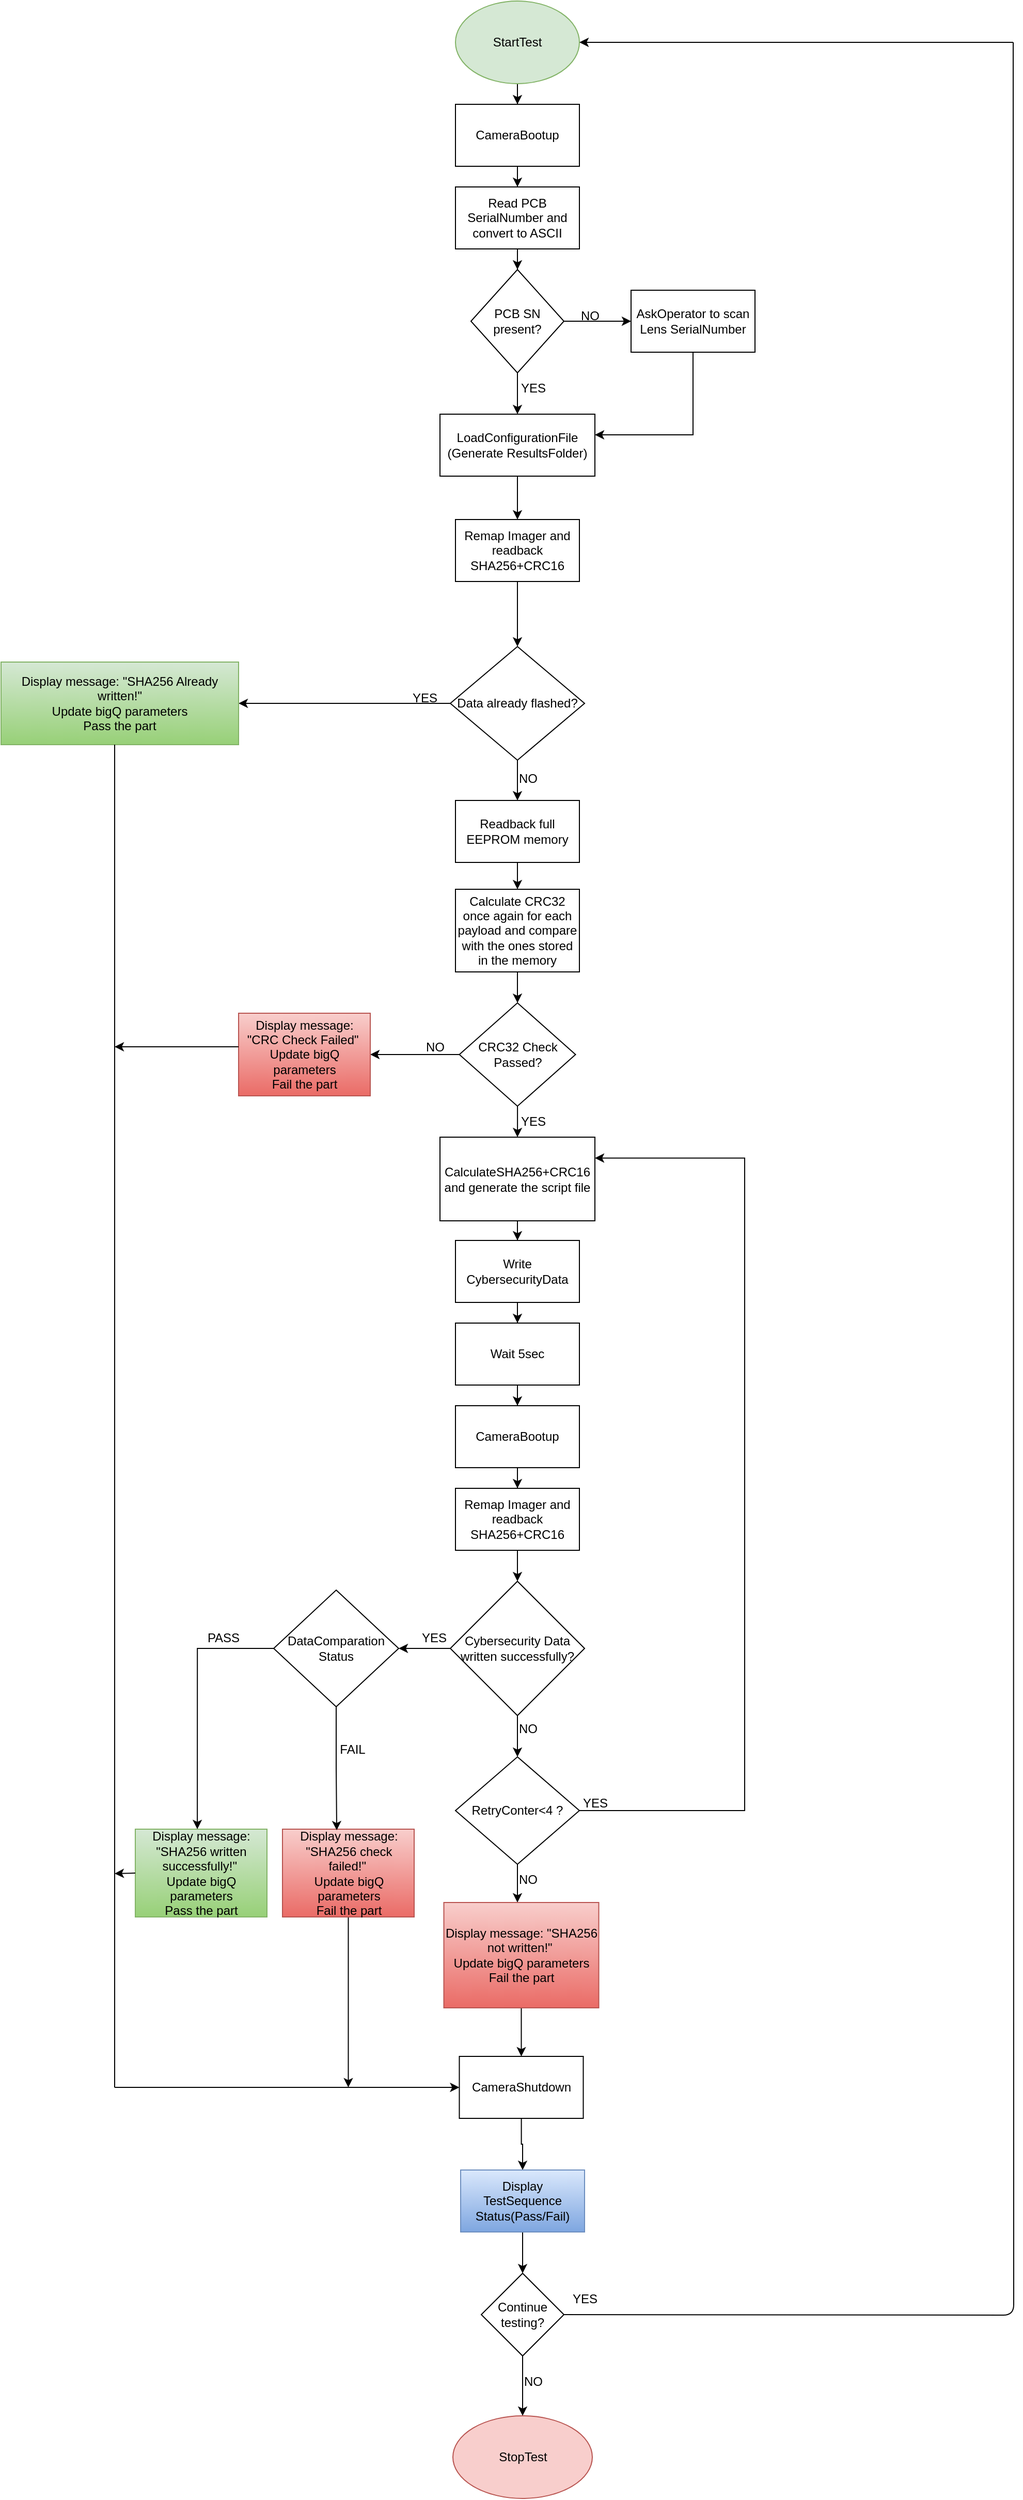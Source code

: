 <mxfile version="23.1.7" type="github">
  <diagram id="C5RBs43oDa-KdzZeNtuy" name="Page-1">
    <mxGraphModel dx="2261" dy="866" grid="1" gridSize="10" guides="1" tooltips="1" connect="1" arrows="1" fold="1" page="1" pageScale="1" pageWidth="827" pageHeight="1169" math="0" shadow="0">
      <root>
        <mxCell id="WIyWlLk6GJQsqaUBKTNV-0" />
        <mxCell id="WIyWlLk6GJQsqaUBKTNV-1" parent="WIyWlLk6GJQsqaUBKTNV-0" />
        <mxCell id="LzoSDuh-osuvE20yyIVu-15" value="" style="edgeStyle=orthogonalEdgeStyle;rounded=0;orthogonalLoop=1;jettySize=auto;html=1;" edge="1" parent="WIyWlLk6GJQsqaUBKTNV-1" source="Dr5m3iC4RBVL69CzddTf-0" target="LzoSDuh-osuvE20yyIVu-14">
          <mxGeometry relative="1" as="geometry" />
        </mxCell>
        <mxCell id="Dr5m3iC4RBVL69CzddTf-0" value="StartTest" style="ellipse;whiteSpace=wrap;html=1;fillColor=#d5e8d4;strokeColor=#82b366;" parent="WIyWlLk6GJQsqaUBKTNV-1" vertex="1">
          <mxGeometry x="160" width="120" height="80" as="geometry" />
        </mxCell>
        <mxCell id="LzoSDuh-osuvE20yyIVu-5" value="" style="edgeStyle=orthogonalEdgeStyle;rounded=0;orthogonalLoop=1;jettySize=auto;html=1;" edge="1" parent="WIyWlLk6GJQsqaUBKTNV-1" source="LzoSDuh-osuvE20yyIVu-2" target="LzoSDuh-osuvE20yyIVu-4">
          <mxGeometry relative="1" as="geometry" />
        </mxCell>
        <mxCell id="LzoSDuh-osuvE20yyIVu-2" value="Remap Imager and readback SHA256+CRC16" style="whiteSpace=wrap;html=1;" vertex="1" parent="WIyWlLk6GJQsqaUBKTNV-1">
          <mxGeometry x="160" y="502" width="120" height="60" as="geometry" />
        </mxCell>
        <mxCell id="LzoSDuh-osuvE20yyIVu-10" value="" style="edgeStyle=orthogonalEdgeStyle;rounded=0;orthogonalLoop=1;jettySize=auto;html=1;" edge="1" parent="WIyWlLk6GJQsqaUBKTNV-1" source="LzoSDuh-osuvE20yyIVu-4" target="LzoSDuh-osuvE20yyIVu-9">
          <mxGeometry relative="1" as="geometry" />
        </mxCell>
        <mxCell id="LzoSDuh-osuvE20yyIVu-13" value="" style="edgeStyle=orthogonalEdgeStyle;rounded=0;orthogonalLoop=1;jettySize=auto;html=1;" edge="1" parent="WIyWlLk6GJQsqaUBKTNV-1" source="LzoSDuh-osuvE20yyIVu-4" target="LzoSDuh-osuvE20yyIVu-12">
          <mxGeometry relative="1" as="geometry" />
        </mxCell>
        <mxCell id="LzoSDuh-osuvE20yyIVu-4" value="Data already flashed?" style="rhombus;whiteSpace=wrap;html=1;" vertex="1" parent="WIyWlLk6GJQsqaUBKTNV-1">
          <mxGeometry x="155" y="625" width="130" height="110" as="geometry" />
        </mxCell>
        <mxCell id="LzoSDuh-osuvE20yyIVu-9" value="Display message: &quot;SHA256 Already written!&quot;&lt;br&gt;Update bigQ parameters&lt;br&gt;Pass the part" style="whiteSpace=wrap;html=1;fillColor=#d5e8d4;strokeColor=#82b366;gradientColor=#97d077;" vertex="1" parent="WIyWlLk6GJQsqaUBKTNV-1">
          <mxGeometry x="-280" y="640" width="230" height="80" as="geometry" />
        </mxCell>
        <mxCell id="LzoSDuh-osuvE20yyIVu-45" value="" style="edgeStyle=orthogonalEdgeStyle;rounded=0;orthogonalLoop=1;jettySize=auto;html=1;" edge="1" parent="WIyWlLk6GJQsqaUBKTNV-1" source="LzoSDuh-osuvE20yyIVu-12" target="LzoSDuh-osuvE20yyIVu-44">
          <mxGeometry relative="1" as="geometry" />
        </mxCell>
        <mxCell id="LzoSDuh-osuvE20yyIVu-12" value="Readback full EEPROM memory" style="whiteSpace=wrap;html=1;" vertex="1" parent="WIyWlLk6GJQsqaUBKTNV-1">
          <mxGeometry x="160" y="774" width="120" height="60" as="geometry" />
        </mxCell>
        <mxCell id="LzoSDuh-osuvE20yyIVu-17" value="" style="edgeStyle=orthogonalEdgeStyle;rounded=0;orthogonalLoop=1;jettySize=auto;html=1;" edge="1" parent="WIyWlLk6GJQsqaUBKTNV-1" source="LzoSDuh-osuvE20yyIVu-14" target="LzoSDuh-osuvE20yyIVu-16">
          <mxGeometry relative="1" as="geometry" />
        </mxCell>
        <mxCell id="LzoSDuh-osuvE20yyIVu-14" value="CameraBootup" style="whiteSpace=wrap;html=1;" vertex="1" parent="WIyWlLk6GJQsqaUBKTNV-1">
          <mxGeometry x="160" y="100" width="120" height="60" as="geometry" />
        </mxCell>
        <mxCell id="LzoSDuh-osuvE20yyIVu-19" value="" style="edgeStyle=orthogonalEdgeStyle;rounded=0;orthogonalLoop=1;jettySize=auto;html=1;" edge="1" parent="WIyWlLk6GJQsqaUBKTNV-1" source="LzoSDuh-osuvE20yyIVu-16" target="LzoSDuh-osuvE20yyIVu-18">
          <mxGeometry relative="1" as="geometry" />
        </mxCell>
        <mxCell id="LzoSDuh-osuvE20yyIVu-16" value="Read PCB SerialNumber and convert to ASCII" style="whiteSpace=wrap;html=1;" vertex="1" parent="WIyWlLk6GJQsqaUBKTNV-1">
          <mxGeometry x="160" y="180" width="120" height="60" as="geometry" />
        </mxCell>
        <mxCell id="LzoSDuh-osuvE20yyIVu-21" value="" style="edgeStyle=orthogonalEdgeStyle;rounded=0;orthogonalLoop=1;jettySize=auto;html=1;" edge="1" parent="WIyWlLk6GJQsqaUBKTNV-1" source="LzoSDuh-osuvE20yyIVu-18" target="LzoSDuh-osuvE20yyIVu-20">
          <mxGeometry relative="1" as="geometry" />
        </mxCell>
        <mxCell id="LzoSDuh-osuvE20yyIVu-24" value="" style="edgeStyle=orthogonalEdgeStyle;rounded=0;orthogonalLoop=1;jettySize=auto;html=1;" edge="1" parent="WIyWlLk6GJQsqaUBKTNV-1" source="LzoSDuh-osuvE20yyIVu-18" target="LzoSDuh-osuvE20yyIVu-23">
          <mxGeometry relative="1" as="geometry" />
        </mxCell>
        <mxCell id="LzoSDuh-osuvE20yyIVu-18" value="PCB SN present?" style="rhombus;whiteSpace=wrap;html=1;" vertex="1" parent="WIyWlLk6GJQsqaUBKTNV-1">
          <mxGeometry x="175" y="260" width="90" height="100" as="geometry" />
        </mxCell>
        <mxCell id="LzoSDuh-osuvE20yyIVu-26" value="" style="edgeStyle=orthogonalEdgeStyle;rounded=0;orthogonalLoop=1;jettySize=auto;html=1;" edge="1" parent="WIyWlLk6GJQsqaUBKTNV-1" source="LzoSDuh-osuvE20yyIVu-20" target="LzoSDuh-osuvE20yyIVu-23">
          <mxGeometry relative="1" as="geometry">
            <mxPoint x="350" y="460" as="targetPoint" />
            <Array as="points">
              <mxPoint x="390" y="420" />
            </Array>
          </mxGeometry>
        </mxCell>
        <mxCell id="LzoSDuh-osuvE20yyIVu-20" value="AskOperator to scan Lens SerialNumber" style="whiteSpace=wrap;html=1;" vertex="1" parent="WIyWlLk6GJQsqaUBKTNV-1">
          <mxGeometry x="330" y="280" width="120" height="60" as="geometry" />
        </mxCell>
        <mxCell id="LzoSDuh-osuvE20yyIVu-22" value="NO" style="text;html=1;align=center;verticalAlign=middle;resizable=0;points=[];autosize=1;strokeColor=none;fillColor=none;" vertex="1" parent="WIyWlLk6GJQsqaUBKTNV-1">
          <mxGeometry x="270" y="290" width="40" height="30" as="geometry" />
        </mxCell>
        <mxCell id="LzoSDuh-osuvE20yyIVu-28" value="" style="edgeStyle=orthogonalEdgeStyle;rounded=0;orthogonalLoop=1;jettySize=auto;html=1;" edge="1" parent="WIyWlLk6GJQsqaUBKTNV-1" source="LzoSDuh-osuvE20yyIVu-23" target="LzoSDuh-osuvE20yyIVu-2">
          <mxGeometry relative="1" as="geometry" />
        </mxCell>
        <mxCell id="LzoSDuh-osuvE20yyIVu-23" value="LoadConfigurationFile&lt;br&gt;(Generate ResultsFolder)" style="whiteSpace=wrap;html=1;" vertex="1" parent="WIyWlLk6GJQsqaUBKTNV-1">
          <mxGeometry x="145" y="400" width="150" height="60" as="geometry" />
        </mxCell>
        <mxCell id="LzoSDuh-osuvE20yyIVu-27" value="YES" style="text;html=1;align=center;verticalAlign=middle;resizable=0;points=[];autosize=1;strokeColor=none;fillColor=none;" vertex="1" parent="WIyWlLk6GJQsqaUBKTNV-1">
          <mxGeometry x="210" y="360" width="50" height="30" as="geometry" />
        </mxCell>
        <mxCell id="LzoSDuh-osuvE20yyIVu-31" value="NO" style="text;html=1;align=center;verticalAlign=middle;resizable=0;points=[];autosize=1;strokeColor=none;fillColor=none;" vertex="1" parent="WIyWlLk6GJQsqaUBKTNV-1">
          <mxGeometry x="215" y="2290" width="40" height="30" as="geometry" />
        </mxCell>
        <mxCell id="LzoSDuh-osuvE20yyIVu-32" value="" style="endArrow=none;html=1;rounded=1;exitX=1;exitY=0.5;exitDx=0;exitDy=0;edgeStyle=orthogonalEdgeStyle;strokeColor=default;curved=0;endFill=0;" edge="1" parent="WIyWlLk6GJQsqaUBKTNV-1">
          <mxGeometry width="50" height="50" relative="1" as="geometry">
            <mxPoint x="260" y="2240" as="sourcePoint" />
            <mxPoint x="700" y="40" as="targetPoint" />
          </mxGeometry>
        </mxCell>
        <mxCell id="LzoSDuh-osuvE20yyIVu-33" value="" style="endArrow=classic;html=1;rounded=1;entryX=1;entryY=0.5;entryDx=0;entryDy=0;curved=0;" edge="1" parent="WIyWlLk6GJQsqaUBKTNV-1" target="Dr5m3iC4RBVL69CzddTf-0">
          <mxGeometry width="50" height="50" relative="1" as="geometry">
            <mxPoint x="700" y="40" as="sourcePoint" />
            <mxPoint x="710" y="10" as="targetPoint" />
          </mxGeometry>
        </mxCell>
        <mxCell id="LzoSDuh-osuvE20yyIVu-34" value="YES" style="text;html=1;align=center;verticalAlign=middle;resizable=0;points=[];autosize=1;strokeColor=none;fillColor=none;" vertex="1" parent="WIyWlLk6GJQsqaUBKTNV-1">
          <mxGeometry x="260" y="2210" width="50" height="30" as="geometry" />
        </mxCell>
        <mxCell id="LzoSDuh-osuvE20yyIVu-36" value="YES" style="text;html=1;align=center;verticalAlign=middle;resizable=0;points=[];autosize=1;strokeColor=none;fillColor=none;" vertex="1" parent="WIyWlLk6GJQsqaUBKTNV-1">
          <mxGeometry x="105" y="660" width="50" height="30" as="geometry" />
        </mxCell>
        <mxCell id="LzoSDuh-osuvE20yyIVu-101" value="" style="edgeStyle=orthogonalEdgeStyle;rounded=0;orthogonalLoop=1;jettySize=auto;html=1;" edge="1" parent="WIyWlLk6GJQsqaUBKTNV-1" source="LzoSDuh-osuvE20yyIVu-37" target="LzoSDuh-osuvE20yyIVu-100">
          <mxGeometry relative="1" as="geometry" />
        </mxCell>
        <mxCell id="LzoSDuh-osuvE20yyIVu-37" value="CameraShutdown" style="whiteSpace=wrap;html=1;" vertex="1" parent="WIyWlLk6GJQsqaUBKTNV-1">
          <mxGeometry x="163.75" y="1990" width="120" height="60" as="geometry" />
        </mxCell>
        <mxCell id="LzoSDuh-osuvE20yyIVu-41" value="" style="endArrow=none;html=1;rounded=1;entryX=0.5;entryY=1;entryDx=0;entryDy=0;curved=0;" edge="1" parent="WIyWlLk6GJQsqaUBKTNV-1">
          <mxGeometry width="50" height="50" relative="1" as="geometry">
            <mxPoint x="-170" y="2020" as="sourcePoint" />
            <mxPoint x="-170" y="720" as="targetPoint" />
          </mxGeometry>
        </mxCell>
        <mxCell id="LzoSDuh-osuvE20yyIVu-43" value="NO" style="text;html=1;align=center;verticalAlign=middle;resizable=0;points=[];autosize=1;strokeColor=none;fillColor=none;" vertex="1" parent="WIyWlLk6GJQsqaUBKTNV-1">
          <mxGeometry x="210" y="738" width="40" height="30" as="geometry" />
        </mxCell>
        <mxCell id="LzoSDuh-osuvE20yyIVu-48" value="" style="edgeStyle=orthogonalEdgeStyle;rounded=0;orthogonalLoop=1;jettySize=auto;html=1;" edge="1" parent="WIyWlLk6GJQsqaUBKTNV-1" source="LzoSDuh-osuvE20yyIVu-44" target="LzoSDuh-osuvE20yyIVu-47">
          <mxGeometry relative="1" as="geometry" />
        </mxCell>
        <mxCell id="LzoSDuh-osuvE20yyIVu-44" value="Calculate CRC32 once again for each payload and compare with the ones stored in the memory" style="whiteSpace=wrap;html=1;" vertex="1" parent="WIyWlLk6GJQsqaUBKTNV-1">
          <mxGeometry x="160" y="860" width="120" height="80" as="geometry" />
        </mxCell>
        <mxCell id="LzoSDuh-osuvE20yyIVu-50" value="" style="edgeStyle=orthogonalEdgeStyle;rounded=0;orthogonalLoop=1;jettySize=auto;html=1;" edge="1" parent="WIyWlLk6GJQsqaUBKTNV-1" source="LzoSDuh-osuvE20yyIVu-47" target="LzoSDuh-osuvE20yyIVu-49">
          <mxGeometry relative="1" as="geometry" />
        </mxCell>
        <mxCell id="LzoSDuh-osuvE20yyIVu-61" value="" style="edgeStyle=orthogonalEdgeStyle;rounded=0;orthogonalLoop=1;jettySize=auto;html=1;" edge="1" parent="WIyWlLk6GJQsqaUBKTNV-1" source="LzoSDuh-osuvE20yyIVu-47" target="LzoSDuh-osuvE20yyIVu-60">
          <mxGeometry relative="1" as="geometry" />
        </mxCell>
        <mxCell id="LzoSDuh-osuvE20yyIVu-47" value="CRC32 Check Passed?" style="rhombus;whiteSpace=wrap;html=1;" vertex="1" parent="WIyWlLk6GJQsqaUBKTNV-1">
          <mxGeometry x="163.75" y="970" width="112.5" height="100" as="geometry" />
        </mxCell>
        <mxCell id="LzoSDuh-osuvE20yyIVu-53" value="" style="edgeStyle=orthogonalEdgeStyle;rounded=0;orthogonalLoop=1;jettySize=auto;html=1;" edge="1" parent="WIyWlLk6GJQsqaUBKTNV-1" source="LzoSDuh-osuvE20yyIVu-49" target="LzoSDuh-osuvE20yyIVu-52">
          <mxGeometry relative="1" as="geometry" />
        </mxCell>
        <mxCell id="LzoSDuh-osuvE20yyIVu-49" value="CalculateSHA256+CRC16 and generate the script file" style="whiteSpace=wrap;html=1;" vertex="1" parent="WIyWlLk6GJQsqaUBKTNV-1">
          <mxGeometry x="145" y="1100" width="150" height="81" as="geometry" />
        </mxCell>
        <mxCell id="LzoSDuh-osuvE20yyIVu-51" value="YES" style="text;html=1;align=center;verticalAlign=middle;resizable=0;points=[];autosize=1;strokeColor=none;fillColor=none;" vertex="1" parent="WIyWlLk6GJQsqaUBKTNV-1">
          <mxGeometry x="210" y="1070" width="50" height="30" as="geometry" />
        </mxCell>
        <mxCell id="LzoSDuh-osuvE20yyIVu-55" value="" style="edgeStyle=orthogonalEdgeStyle;rounded=0;orthogonalLoop=1;jettySize=auto;html=1;" edge="1" parent="WIyWlLk6GJQsqaUBKTNV-1" source="LzoSDuh-osuvE20yyIVu-52" target="LzoSDuh-osuvE20yyIVu-54">
          <mxGeometry relative="1" as="geometry" />
        </mxCell>
        <mxCell id="LzoSDuh-osuvE20yyIVu-52" value="Write CybersecurityData" style="whiteSpace=wrap;html=1;" vertex="1" parent="WIyWlLk6GJQsqaUBKTNV-1">
          <mxGeometry x="160" y="1200" width="120" height="60" as="geometry" />
        </mxCell>
        <mxCell id="LzoSDuh-osuvE20yyIVu-57" value="" style="edgeStyle=orthogonalEdgeStyle;rounded=0;orthogonalLoop=1;jettySize=auto;html=1;" edge="1" parent="WIyWlLk6GJQsqaUBKTNV-1" source="LzoSDuh-osuvE20yyIVu-54" target="LzoSDuh-osuvE20yyIVu-56">
          <mxGeometry relative="1" as="geometry" />
        </mxCell>
        <mxCell id="LzoSDuh-osuvE20yyIVu-54" value="Wait 5sec" style="whiteSpace=wrap;html=1;" vertex="1" parent="WIyWlLk6GJQsqaUBKTNV-1">
          <mxGeometry x="160" y="1280" width="120" height="60" as="geometry" />
        </mxCell>
        <mxCell id="LzoSDuh-osuvE20yyIVu-59" value="" style="edgeStyle=orthogonalEdgeStyle;rounded=0;orthogonalLoop=1;jettySize=auto;html=1;" edge="1" parent="WIyWlLk6GJQsqaUBKTNV-1" source="LzoSDuh-osuvE20yyIVu-56" target="LzoSDuh-osuvE20yyIVu-58">
          <mxGeometry relative="1" as="geometry" />
        </mxCell>
        <mxCell id="LzoSDuh-osuvE20yyIVu-56" value="CameraBootup" style="whiteSpace=wrap;html=1;" vertex="1" parent="WIyWlLk6GJQsqaUBKTNV-1">
          <mxGeometry x="160" y="1360" width="120" height="60" as="geometry" />
        </mxCell>
        <mxCell id="LzoSDuh-osuvE20yyIVu-66" value="" style="edgeStyle=orthogonalEdgeStyle;rounded=0;orthogonalLoop=1;jettySize=auto;html=1;" edge="1" parent="WIyWlLk6GJQsqaUBKTNV-1" source="LzoSDuh-osuvE20yyIVu-58" target="LzoSDuh-osuvE20yyIVu-65">
          <mxGeometry relative="1" as="geometry" />
        </mxCell>
        <mxCell id="LzoSDuh-osuvE20yyIVu-58" value="Remap Imager and readback SHA256+CRC16" style="whiteSpace=wrap;html=1;" vertex="1" parent="WIyWlLk6GJQsqaUBKTNV-1">
          <mxGeometry x="160" y="1440" width="120" height="60" as="geometry" />
        </mxCell>
        <mxCell id="LzoSDuh-osuvE20yyIVu-60" value="Display message: &quot;CRC Check Failed&quot;&amp;nbsp;&lt;br&gt;Update bigQ parameters&lt;br&gt;Fail the part" style="whiteSpace=wrap;html=1;fillColor=#f8cecc;strokeColor=#b85450;gradientColor=#ea6b66;" vertex="1" parent="WIyWlLk6GJQsqaUBKTNV-1">
          <mxGeometry x="-50" y="980" width="127.5" height="80" as="geometry" />
        </mxCell>
        <mxCell id="LzoSDuh-osuvE20yyIVu-62" value="NO" style="text;html=1;align=center;verticalAlign=middle;resizable=0;points=[];autosize=1;strokeColor=none;fillColor=none;" vertex="1" parent="WIyWlLk6GJQsqaUBKTNV-1">
          <mxGeometry x="120" y="998" width="40" height="30" as="geometry" />
        </mxCell>
        <mxCell id="LzoSDuh-osuvE20yyIVu-79" value="" style="edgeStyle=orthogonalEdgeStyle;rounded=0;orthogonalLoop=1;jettySize=auto;html=1;" edge="1" parent="WIyWlLk6GJQsqaUBKTNV-1" source="LzoSDuh-osuvE20yyIVu-65" target="LzoSDuh-osuvE20yyIVu-78">
          <mxGeometry relative="1" as="geometry" />
        </mxCell>
        <mxCell id="LzoSDuh-osuvE20yyIVu-117" style="edgeStyle=orthogonalEdgeStyle;rounded=0;orthogonalLoop=1;jettySize=auto;html=1;exitX=0;exitY=0.5;exitDx=0;exitDy=0;entryX=1;entryY=0.5;entryDx=0;entryDy=0;" edge="1" parent="WIyWlLk6GJQsqaUBKTNV-1" source="LzoSDuh-osuvE20yyIVu-65" target="LzoSDuh-osuvE20yyIVu-112">
          <mxGeometry relative="1" as="geometry" />
        </mxCell>
        <mxCell id="LzoSDuh-osuvE20yyIVu-65" value="Cybersecurity Data written successfully?" style="rhombus;whiteSpace=wrap;html=1;" vertex="1" parent="WIyWlLk6GJQsqaUBKTNV-1">
          <mxGeometry x="155" y="1530" width="130" height="130" as="geometry" />
        </mxCell>
        <mxCell id="LzoSDuh-osuvE20yyIVu-71" value="Display message: &quot;SHA256 written successfully!&quot;&amp;nbsp;&lt;br&gt;Update bigQ parameters&lt;br&gt;Pass the part" style="whiteSpace=wrap;html=1;fillColor=#d5e8d4;strokeColor=#82b366;gradientColor=#97d077;" vertex="1" parent="WIyWlLk6GJQsqaUBKTNV-1">
          <mxGeometry x="-150" y="1770" width="127.5" height="85" as="geometry" />
        </mxCell>
        <mxCell id="LzoSDuh-osuvE20yyIVu-74" value="YES" style="text;html=1;align=center;verticalAlign=middle;resizable=0;points=[];autosize=1;strokeColor=none;fillColor=none;" vertex="1" parent="WIyWlLk6GJQsqaUBKTNV-1">
          <mxGeometry x="113.75" y="1570" width="50" height="30" as="geometry" />
        </mxCell>
        <mxCell id="LzoSDuh-osuvE20yyIVu-84" value="" style="edgeStyle=orthogonalEdgeStyle;rounded=0;orthogonalLoop=1;jettySize=auto;html=1;entryX=1;entryY=0.25;entryDx=0;entryDy=0;" edge="1" parent="WIyWlLk6GJQsqaUBKTNV-1" source="LzoSDuh-osuvE20yyIVu-78" target="LzoSDuh-osuvE20yyIVu-49">
          <mxGeometry relative="1" as="geometry">
            <mxPoint x="440" y="1120" as="targetPoint" />
            <Array as="points">
              <mxPoint x="440" y="1752" />
              <mxPoint x="440" y="1120" />
            </Array>
          </mxGeometry>
        </mxCell>
        <mxCell id="LzoSDuh-osuvE20yyIVu-87" value="" style="edgeStyle=orthogonalEdgeStyle;rounded=0;orthogonalLoop=1;jettySize=auto;html=1;" edge="1" parent="WIyWlLk6GJQsqaUBKTNV-1" source="LzoSDuh-osuvE20yyIVu-78" target="LzoSDuh-osuvE20yyIVu-86">
          <mxGeometry relative="1" as="geometry">
            <Array as="points">
              <mxPoint x="220" y="1830" />
              <mxPoint x="220" y="1830" />
            </Array>
          </mxGeometry>
        </mxCell>
        <mxCell id="LzoSDuh-osuvE20yyIVu-78" value="RetryConter&amp;lt;4 ?" style="rhombus;whiteSpace=wrap;html=1;" vertex="1" parent="WIyWlLk6GJQsqaUBKTNV-1">
          <mxGeometry x="160" y="1700" width="120" height="104" as="geometry" />
        </mxCell>
        <mxCell id="LzoSDuh-osuvE20yyIVu-81" value="NO" style="text;html=1;align=center;verticalAlign=middle;resizable=0;points=[];autosize=1;strokeColor=none;fillColor=none;" vertex="1" parent="WIyWlLk6GJQsqaUBKTNV-1">
          <mxGeometry x="210" y="1658" width="40" height="30" as="geometry" />
        </mxCell>
        <mxCell id="LzoSDuh-osuvE20yyIVu-85" value="YES" style="text;html=1;align=center;verticalAlign=middle;resizable=0;points=[];autosize=1;strokeColor=none;fillColor=none;" vertex="1" parent="WIyWlLk6GJQsqaUBKTNV-1">
          <mxGeometry x="270" y="1730" width="50" height="30" as="geometry" />
        </mxCell>
        <mxCell id="LzoSDuh-osuvE20yyIVu-109" style="edgeStyle=orthogonalEdgeStyle;rounded=0;orthogonalLoop=1;jettySize=auto;html=1;exitX=0.5;exitY=1;exitDx=0;exitDy=0;" edge="1" parent="WIyWlLk6GJQsqaUBKTNV-1" source="LzoSDuh-osuvE20yyIVu-86" target="LzoSDuh-osuvE20yyIVu-37">
          <mxGeometry relative="1" as="geometry" />
        </mxCell>
        <mxCell id="LzoSDuh-osuvE20yyIVu-86" value="Display message: &quot;SHA256 not written!&quot;&amp;nbsp;&lt;br style=&quot;border-color: var(--border-color);&quot;&gt;Update bigQ parameters&lt;br style=&quot;border-color: var(--border-color);&quot;&gt;Fail the part" style="whiteSpace=wrap;html=1;fillColor=#f8cecc;strokeColor=#b85450;gradientColor=#ea6b66;" vertex="1" parent="WIyWlLk6GJQsqaUBKTNV-1">
          <mxGeometry x="148.75" y="1841" width="150" height="102" as="geometry" />
        </mxCell>
        <mxCell id="LzoSDuh-osuvE20yyIVu-88" value="NO" style="text;html=1;align=center;verticalAlign=middle;resizable=0;points=[];autosize=1;strokeColor=none;fillColor=none;" vertex="1" parent="WIyWlLk6GJQsqaUBKTNV-1">
          <mxGeometry x="210" y="1804" width="40" height="30" as="geometry" />
        </mxCell>
        <mxCell id="LzoSDuh-osuvE20yyIVu-93" value="" style="endArrow=classic;html=1;rounded=0;entryX=0;entryY=0.5;entryDx=0;entryDy=0;" edge="1" parent="WIyWlLk6GJQsqaUBKTNV-1" target="LzoSDuh-osuvE20yyIVu-37">
          <mxGeometry width="50" height="50" relative="1" as="geometry">
            <mxPoint x="-170" y="2020" as="sourcePoint" />
            <mxPoint x="-120" y="1960" as="targetPoint" />
          </mxGeometry>
        </mxCell>
        <mxCell id="LzoSDuh-osuvE20yyIVu-94" value="" style="endArrow=classic;html=1;rounded=0;exitX=0;exitY=0.5;exitDx=0;exitDy=0;" edge="1" parent="WIyWlLk6GJQsqaUBKTNV-1" source="LzoSDuh-osuvE20yyIVu-71">
          <mxGeometry width="50" height="50" relative="1" as="geometry">
            <mxPoint x="-111.25" y="1610" as="sourcePoint" />
            <mxPoint x="-170" y="1813" as="targetPoint" />
          </mxGeometry>
        </mxCell>
        <mxCell id="LzoSDuh-osuvE20yyIVu-96" value="" style="endArrow=classic;html=1;rounded=0;exitX=0;exitY=0.5;exitDx=0;exitDy=0;" edge="1" parent="WIyWlLk6GJQsqaUBKTNV-1">
          <mxGeometry width="50" height="50" relative="1" as="geometry">
            <mxPoint x="-50" y="1012.5" as="sourcePoint" />
            <mxPoint x="-170" y="1012.5" as="targetPoint" />
          </mxGeometry>
        </mxCell>
        <mxCell id="LzoSDuh-osuvE20yyIVu-105" value="" style="edgeStyle=orthogonalEdgeStyle;rounded=0;orthogonalLoop=1;jettySize=auto;html=1;" edge="1" parent="WIyWlLk6GJQsqaUBKTNV-1" source="LzoSDuh-osuvE20yyIVu-100" target="LzoSDuh-osuvE20yyIVu-104">
          <mxGeometry relative="1" as="geometry" />
        </mxCell>
        <mxCell id="LzoSDuh-osuvE20yyIVu-100" value="Display TestSequence Status(Pass/Fail)" style="whiteSpace=wrap;html=1;fillColor=#dae8fc;strokeColor=#6c8ebf;gradientColor=#7ea6e0;" vertex="1" parent="WIyWlLk6GJQsqaUBKTNV-1">
          <mxGeometry x="165" y="2100" width="120" height="60" as="geometry" />
        </mxCell>
        <mxCell id="LzoSDuh-osuvE20yyIVu-107" value="" style="edgeStyle=orthogonalEdgeStyle;rounded=0;orthogonalLoop=1;jettySize=auto;html=1;" edge="1" parent="WIyWlLk6GJQsqaUBKTNV-1" source="LzoSDuh-osuvE20yyIVu-104" target="LzoSDuh-osuvE20yyIVu-106">
          <mxGeometry relative="1" as="geometry" />
        </mxCell>
        <mxCell id="LzoSDuh-osuvE20yyIVu-104" value="Continue testing?" style="rhombus;whiteSpace=wrap;html=1;" vertex="1" parent="WIyWlLk6GJQsqaUBKTNV-1">
          <mxGeometry x="185" y="2200" width="80" height="80" as="geometry" />
        </mxCell>
        <mxCell id="LzoSDuh-osuvE20yyIVu-106" value="StopTest" style="ellipse;whiteSpace=wrap;html=1;fillColor=#f8cecc;strokeColor=#b85450;" vertex="1" parent="WIyWlLk6GJQsqaUBKTNV-1">
          <mxGeometry x="157.5" y="2338" width="135" height="80" as="geometry" />
        </mxCell>
        <mxCell id="LzoSDuh-osuvE20yyIVu-113" style="edgeStyle=orthogonalEdgeStyle;rounded=0;orthogonalLoop=1;jettySize=auto;html=1;exitX=0;exitY=0.5;exitDx=0;exitDy=0;entryX=0.471;entryY=0;entryDx=0;entryDy=0;entryPerimeter=0;" edge="1" parent="WIyWlLk6GJQsqaUBKTNV-1" source="LzoSDuh-osuvE20yyIVu-112" target="LzoSDuh-osuvE20yyIVu-71">
          <mxGeometry relative="1" as="geometry">
            <mxPoint x="-90" y="1760" as="targetPoint" />
            <Array as="points">
              <mxPoint x="-90" y="1595" />
            </Array>
          </mxGeometry>
        </mxCell>
        <mxCell id="LzoSDuh-osuvE20yyIVu-112" value="DataComparation Status" style="rhombus;whiteSpace=wrap;html=1;" vertex="1" parent="WIyWlLk6GJQsqaUBKTNV-1">
          <mxGeometry x="-16" y="1538.5" width="121" height="113" as="geometry" />
        </mxCell>
        <mxCell id="LzoSDuh-osuvE20yyIVu-114" value="PASS" style="text;html=1;align=center;verticalAlign=middle;resizable=0;points=[];autosize=1;strokeColor=none;fillColor=none;" vertex="1" parent="WIyWlLk6GJQsqaUBKTNV-1">
          <mxGeometry x="-90" y="1570" width="50" height="30" as="geometry" />
        </mxCell>
        <mxCell id="LzoSDuh-osuvE20yyIVu-121" style="edgeStyle=orthogonalEdgeStyle;rounded=0;orthogonalLoop=1;jettySize=auto;html=1;" edge="1" parent="WIyWlLk6GJQsqaUBKTNV-1" source="LzoSDuh-osuvE20yyIVu-118">
          <mxGeometry relative="1" as="geometry">
            <mxPoint x="56.25" y="2020" as="targetPoint" />
          </mxGeometry>
        </mxCell>
        <mxCell id="LzoSDuh-osuvE20yyIVu-118" value="Display message: &quot;SHA256 check failed!&quot;&amp;nbsp;&lt;br&gt;Update bigQ parameters&lt;br&gt;Fail the part" style="whiteSpace=wrap;html=1;fillColor=#f8cecc;strokeColor=#b85450;gradientColor=#ea6b66;" vertex="1" parent="WIyWlLk6GJQsqaUBKTNV-1">
          <mxGeometry x="-7.5" y="1770" width="127.5" height="85" as="geometry" />
        </mxCell>
        <mxCell id="LzoSDuh-osuvE20yyIVu-119" style="edgeStyle=orthogonalEdgeStyle;rounded=0;orthogonalLoop=1;jettySize=auto;html=1;exitX=0.5;exitY=1;exitDx=0;exitDy=0;entryX=0.412;entryY=0.012;entryDx=0;entryDy=0;entryPerimeter=0;" edge="1" parent="WIyWlLk6GJQsqaUBKTNV-1" source="LzoSDuh-osuvE20yyIVu-112" target="LzoSDuh-osuvE20yyIVu-118">
          <mxGeometry relative="1" as="geometry" />
        </mxCell>
        <mxCell id="LzoSDuh-osuvE20yyIVu-120" value="FAIL" style="text;html=1;align=center;verticalAlign=middle;resizable=0;points=[];autosize=1;strokeColor=none;fillColor=none;" vertex="1" parent="WIyWlLk6GJQsqaUBKTNV-1">
          <mxGeometry x="35" y="1678" width="50" height="30" as="geometry" />
        </mxCell>
      </root>
    </mxGraphModel>
  </diagram>
</mxfile>
